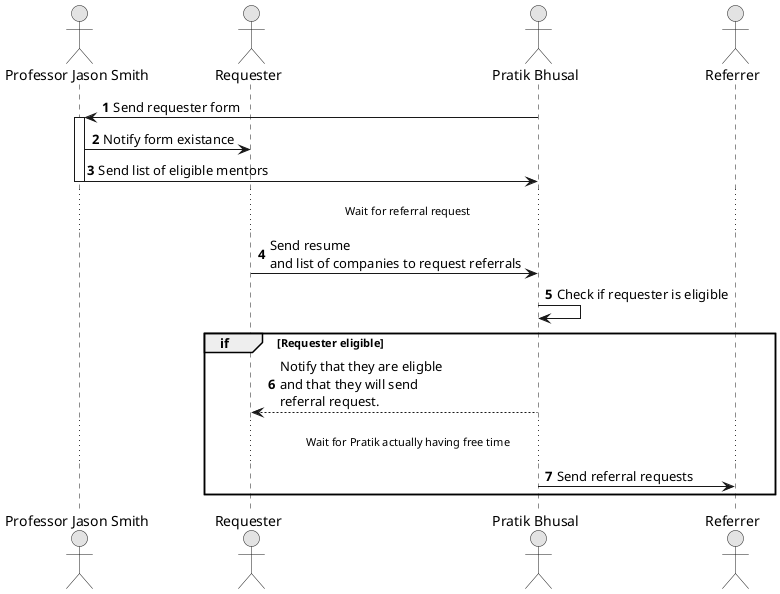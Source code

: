 @startuml
' Basic Configuration
skinparam monochrome true
skinparam shadowing false
autonumber

actor "Professor Jason Smith" as boss
actor "Requester" as requester
actor "Pratik Bhusal" as pratik
actor "Referrer" as referrer

pratik -> boss: Send requester form
activate boss

boss -> requester: Notify form existance

boss -> pratik: Send list of eligible mentors

deactivate boss

...Wait for referral request...

requester -> pratik: Send resume\nand list of companies to request referrals

pratik -> pratik: Check if requester is eligible


group if [Requester eligible]
    requester <-- pratik: Notify that they are eligble\nand that they will send\nreferral request.

    ...Wait for Pratik actually having free time...

    pratik -> referrer: Send referral requests
end

@enduml
